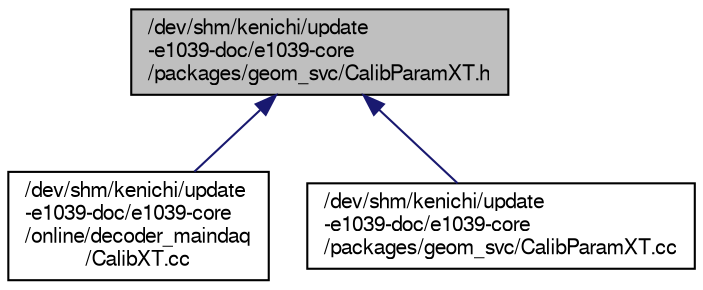 digraph "/dev/shm/kenichi/update-e1039-doc/e1039-core/packages/geom_svc/CalibParamXT.h"
{
  bgcolor="transparent";
  edge [fontname="FreeSans",fontsize="10",labelfontname="FreeSans",labelfontsize="10"];
  node [fontname="FreeSans",fontsize="10",shape=record];
  Node1 [label="/dev/shm/kenichi/update\l-e1039-doc/e1039-core\l/packages/geom_svc/CalibParamXT.h",height=0.2,width=0.4,color="black", fillcolor="grey75", style="filled" fontcolor="black"];
  Node1 -> Node2 [dir="back",color="midnightblue",fontsize="10",style="solid",fontname="FreeSans"];
  Node2 [label="/dev/shm/kenichi/update\l-e1039-doc/e1039-core\l/online/decoder_maindaq\l/CalibXT.cc",height=0.2,width=0.4,color="black",URL="$df/d30/CalibXT_8cc.html"];
  Node1 -> Node3 [dir="back",color="midnightblue",fontsize="10",style="solid",fontname="FreeSans"];
  Node3 [label="/dev/shm/kenichi/update\l-e1039-doc/e1039-core\l/packages/geom_svc/CalibParamXT.cc",height=0.2,width=0.4,color="black",URL="$d4/d24/CalibParamXT_8cc.html"];
}
